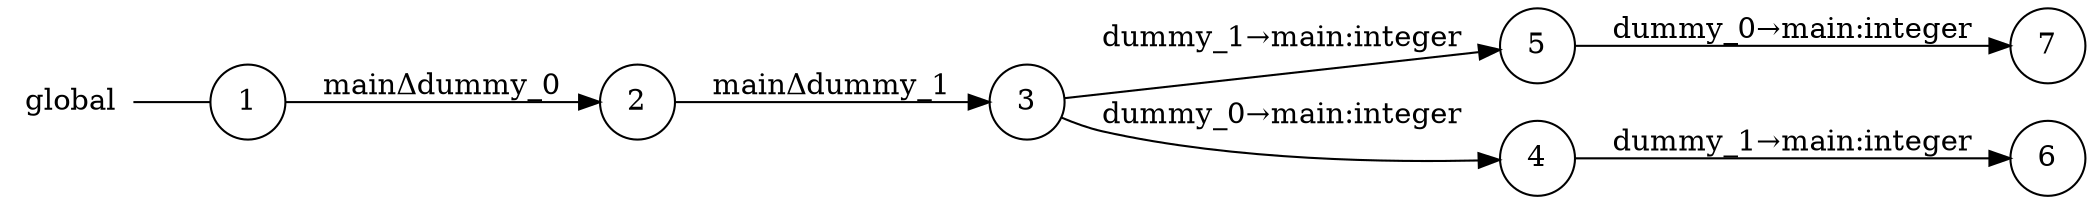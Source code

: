 digraph global {
	rankdir="LR";
	n_0 [label="global", shape="plaintext"];
	n_1 [id="5", shape=circle, label="5"];
	n_2 [id="6", shape=circle, label="6"];
	n_3 [id="1", shape=circle, label="1"];
	n_0 -> n_3 [arrowhead=none];
	n_4 [id="2", shape=circle, label="2"];
	n_5 [id="4", shape=circle, label="4"];
	n_6 [id="7", shape=circle, label="7"];
	n_7 [id="3", shape=circle, label="3"];

	n_7 -> n_5 [id="[$e|2]", label="dummy_0→main:integer"];
	n_3 -> n_4 [id="[$e|0]", label="mainΔdummy_0"];
	n_7 -> n_1 [id="[$e|3]", label="dummy_1→main:integer"];
	n_5 -> n_2 [id="[$e|4]", label="dummy_1→main:integer"];
	n_1 -> n_6 [id="[$e|5]", label="dummy_0→main:integer"];
	n_4 -> n_7 [id="[$e|1]", label="mainΔdummy_1"];
}
